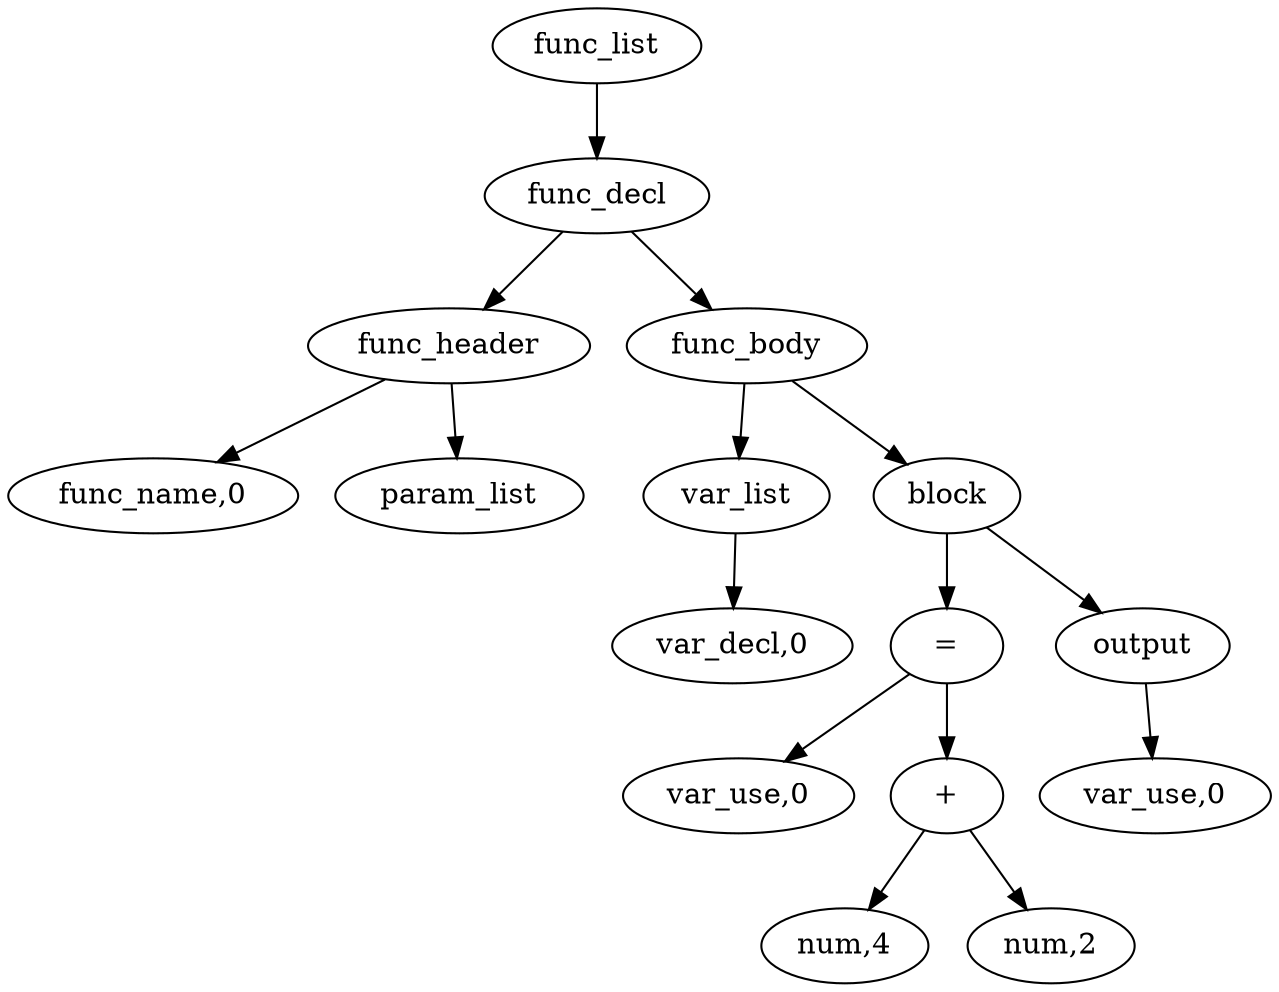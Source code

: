 digraph {
graph [ordering="out"];
node0[label="func_list"];
node1[label="func_decl"];
node2[label="func_header"];
node3[label="func_name,0"];
node2 -> node3;
node4[label="param_list"];
node2 -> node4;
node1 -> node2;
node5[label="func_body"];
node6[label="var_list"];
node7[label="var_decl,0"];
node6 -> node7;
node5 -> node6;
node8[label="block"];
node9[label="="];
node10[label="var_use,0"];
node9 -> node10;
node11[label="+"];
node12[label="num,4"];
node11 -> node12;
node13[label="num,2"];
node11 -> node13;
node9 -> node11;
node8 -> node9;
node14[label="output"];
node15[label="var_use,0"];
node14 -> node15;
node8 -> node14;
node5 -> node8;
node1 -> node5;
node0 -> node1;
}
